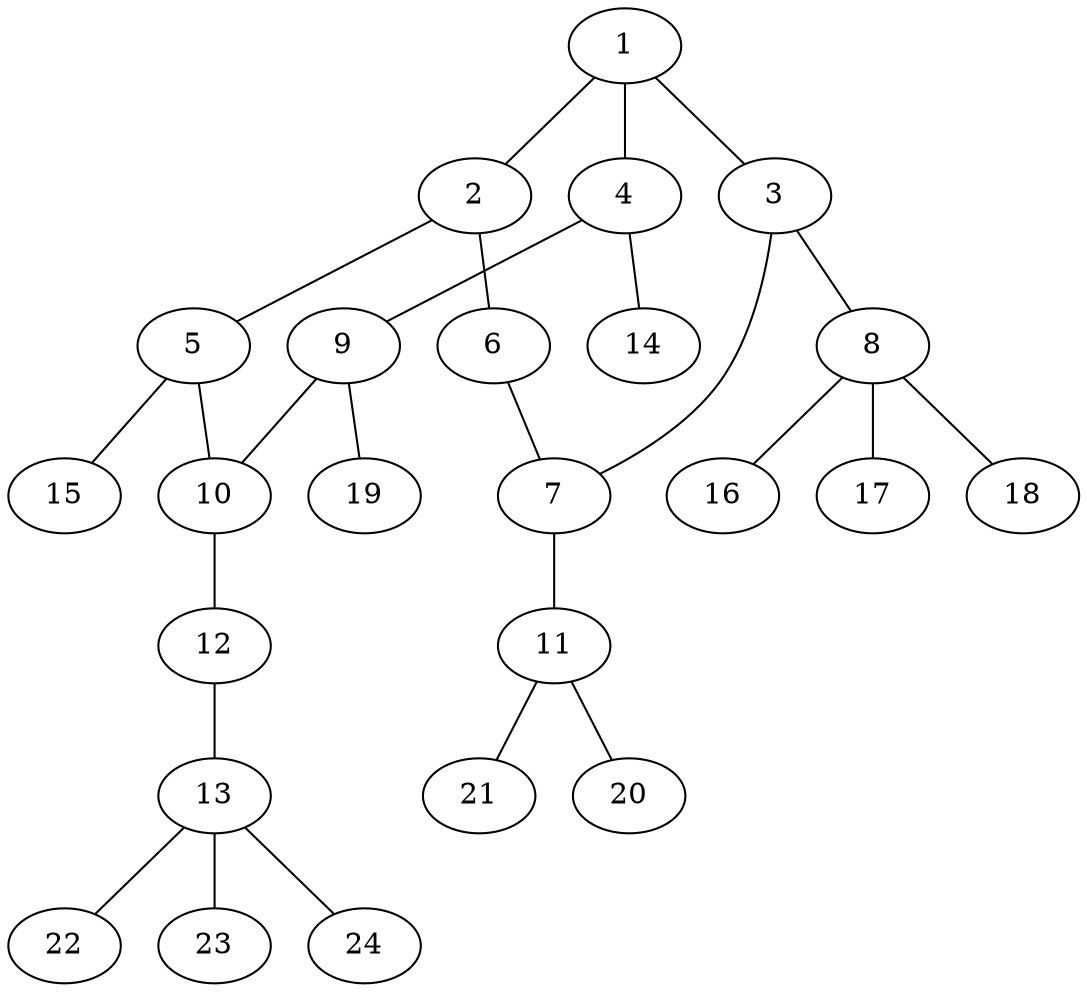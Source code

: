 graph molecule_1882 {
	1	 [chem=C];
	2	 [chem=C];
	1 -- 2	 [valence=2];
	3	 [chem=N];
	1 -- 3	 [valence=1];
	4	 [chem=C];
	1 -- 4	 [valence=1];
	5	 [chem=C];
	2 -- 5	 [valence=1];
	6	 [chem=N];
	2 -- 6	 [valence=1];
	7	 [chem=C];
	3 -- 7	 [valence=1];
	8	 [chem=C];
	3 -- 8	 [valence=1];
	9	 [chem=C];
	4 -- 9	 [valence=2];
	14	 [chem=H];
	4 -- 14	 [valence=1];
	10	 [chem=C];
	5 -- 10	 [valence=2];
	15	 [chem=H];
	5 -- 15	 [valence=1];
	6 -- 7	 [valence=2];
	11	 [chem=N];
	7 -- 11	 [valence=1];
	16	 [chem=H];
	8 -- 16	 [valence=1];
	17	 [chem=H];
	8 -- 17	 [valence=1];
	18	 [chem=H];
	8 -- 18	 [valence=1];
	9 -- 10	 [valence=1];
	19	 [chem=H];
	9 -- 19	 [valence=1];
	12	 [chem=O];
	10 -- 12	 [valence=1];
	20	 [chem=H];
	11 -- 20	 [valence=1];
	21	 [chem=H];
	11 -- 21	 [valence=1];
	13	 [chem=C];
	12 -- 13	 [valence=1];
	22	 [chem=H];
	13 -- 22	 [valence=1];
	23	 [chem=H];
	13 -- 23	 [valence=1];
	24	 [chem=H];
	13 -- 24	 [valence=1];
}
